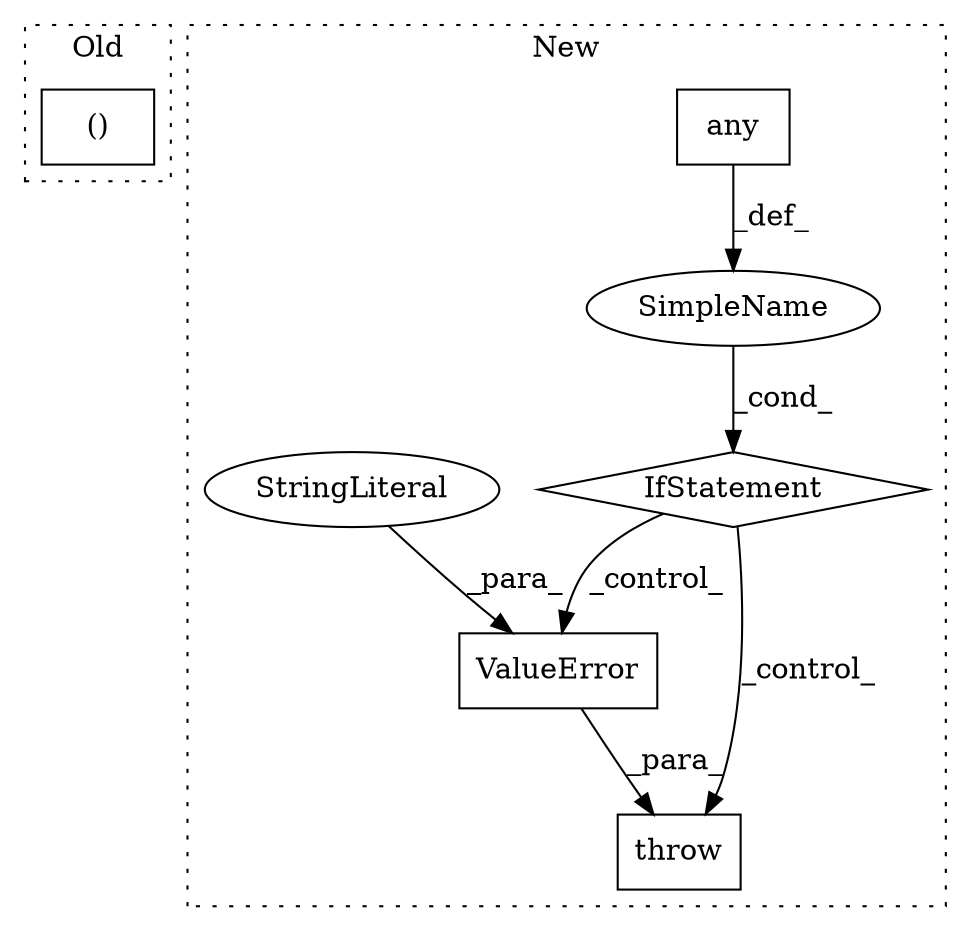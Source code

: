 digraph G {
subgraph cluster0 {
1 [label="()" a="106" s="2617" l="28" shape="box"];
label = "Old";
style="dotted";
}
subgraph cluster1 {
2 [label="any" a="32" s="1916,1934" l="4,1" shape="box"];
3 [label="IfStatement" a="25" s="1877,1935" l="4,2" shape="diamond"];
4 [label="ValueError" a="32" s="1951,2017" l="11,1" shape="box"];
5 [label="SimpleName" a="42" s="" l="" shape="ellipse"];
6 [label="throw" a="53" s="1945" l="6" shape="box"];
7 [label="StringLiteral" a="45" s="1962" l="55" shape="ellipse"];
label = "New";
style="dotted";
}
2 -> 5 [label="_def_"];
3 -> 6 [label="_control_"];
3 -> 4 [label="_control_"];
4 -> 6 [label="_para_"];
5 -> 3 [label="_cond_"];
7 -> 4 [label="_para_"];
}